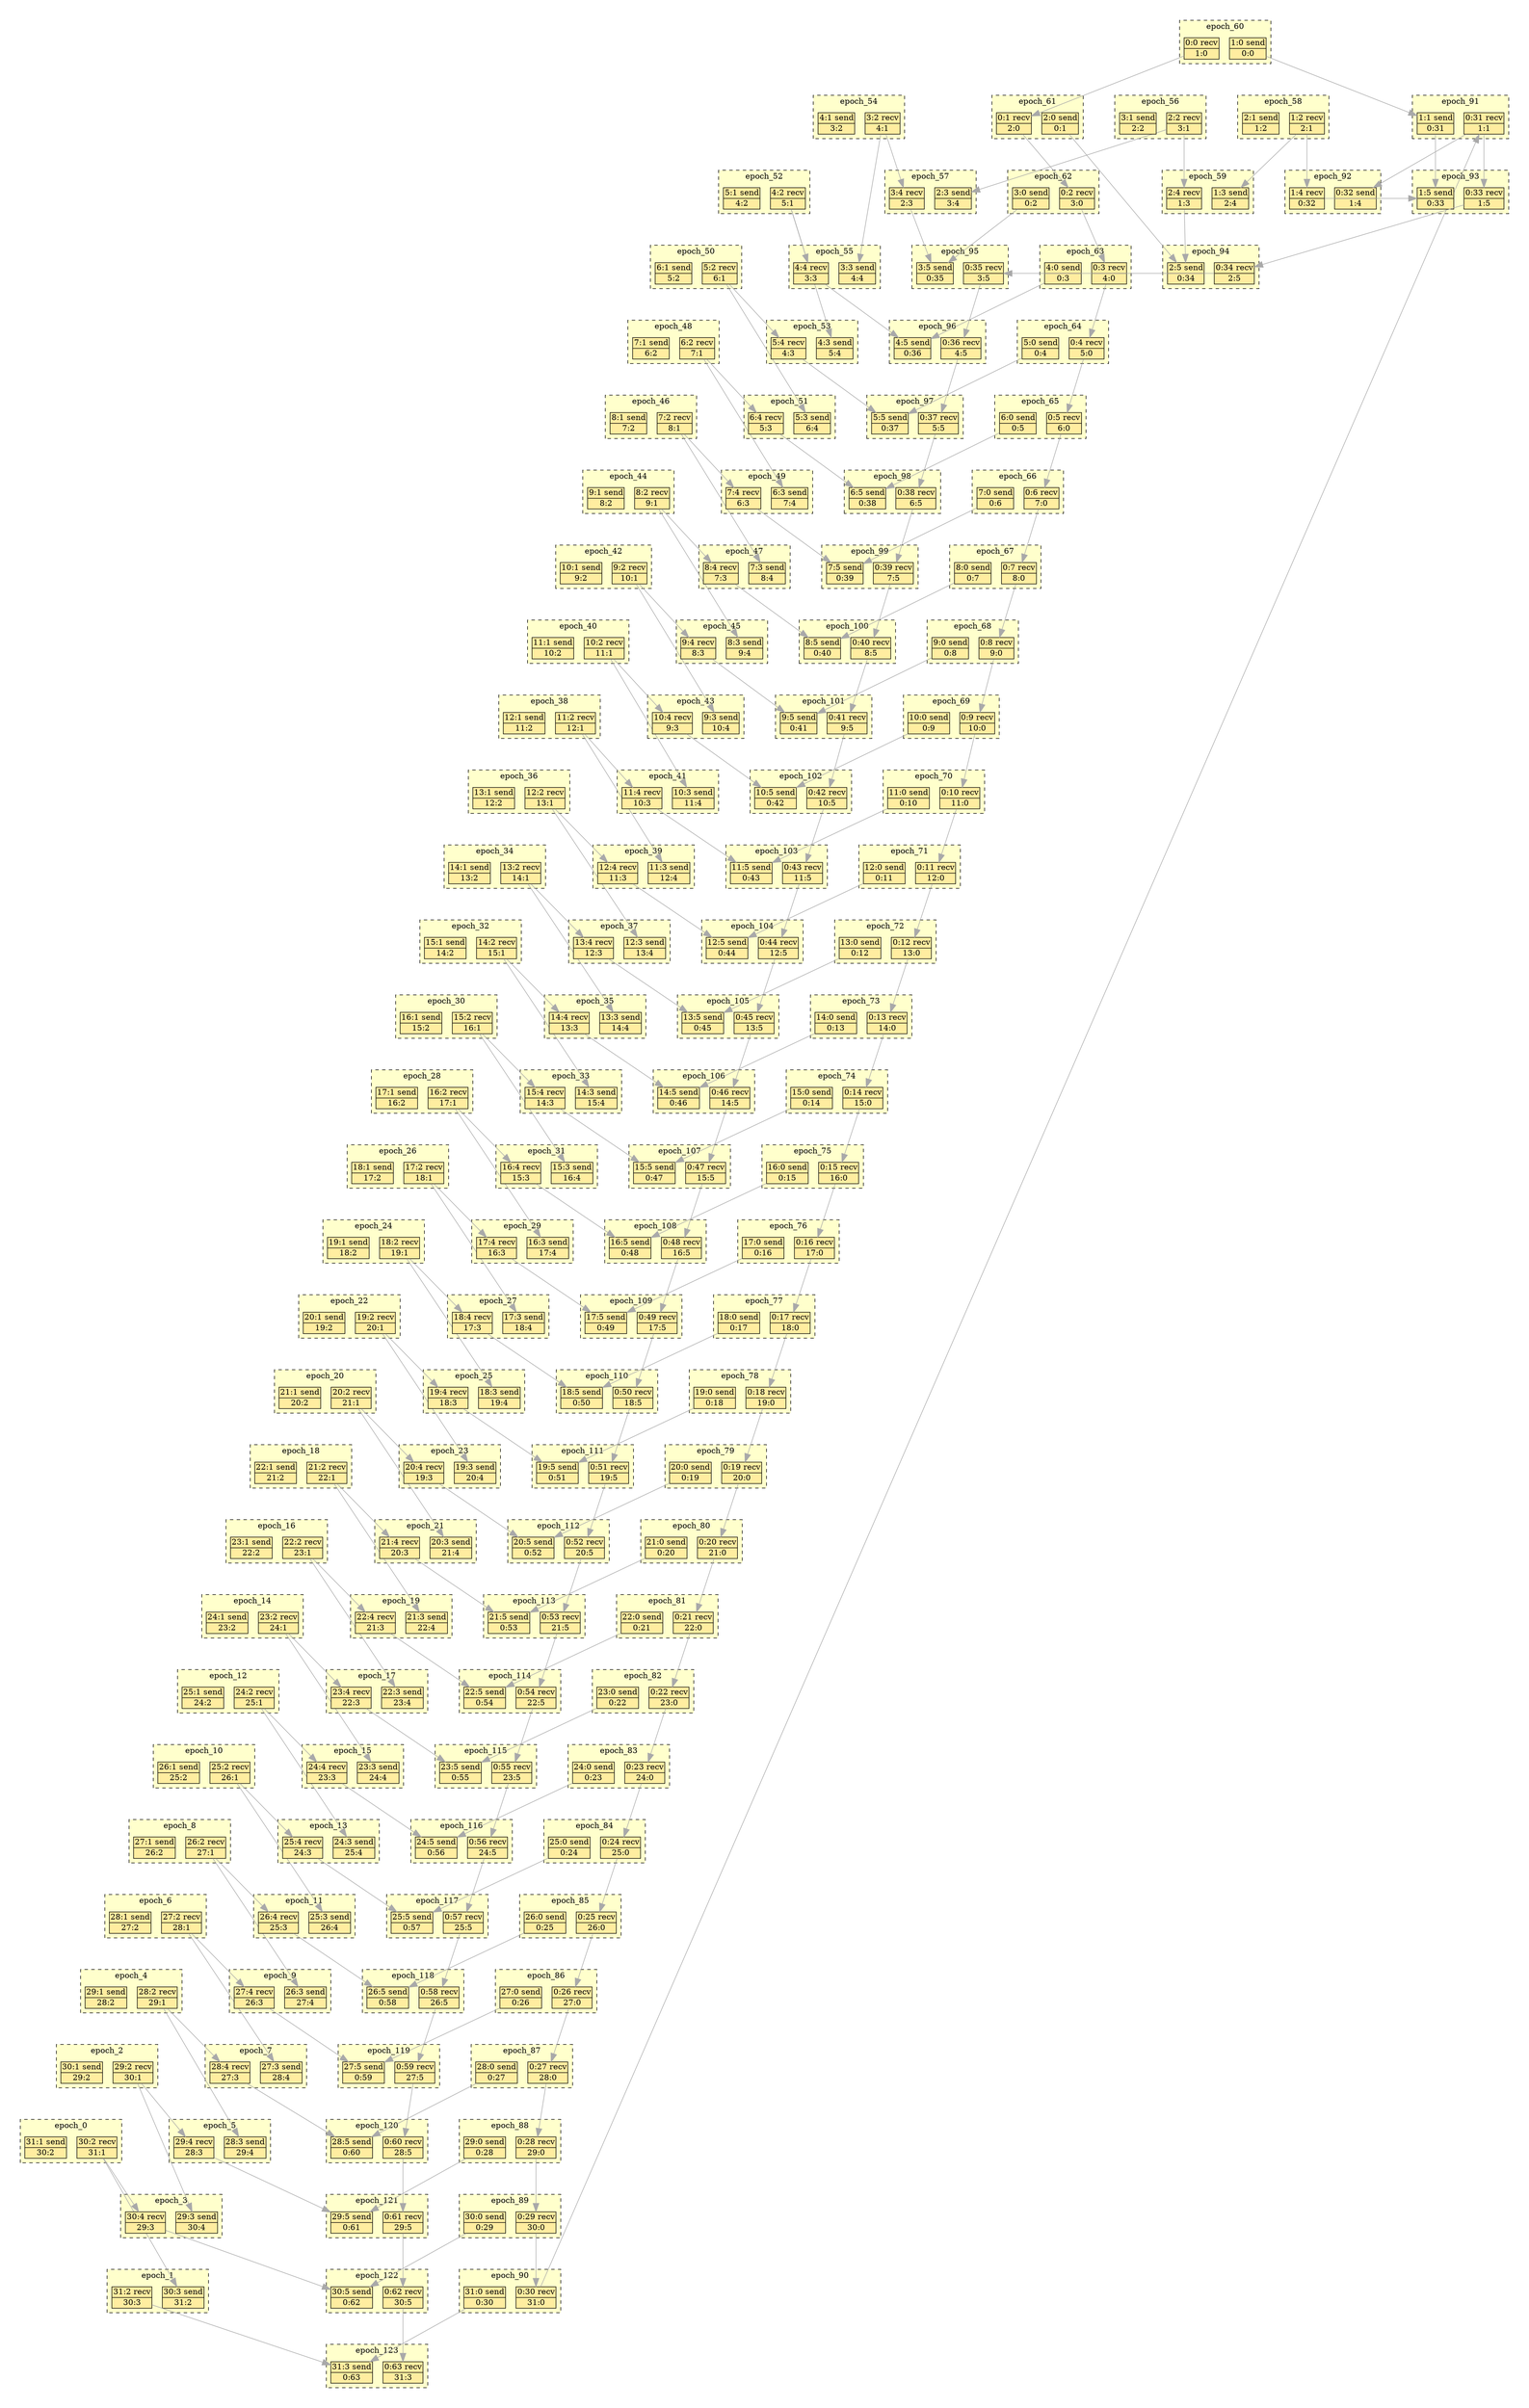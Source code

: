 digraph{node[shape=none margin=0 style=filled colorscheme=ylorrd9 fillcolor=2];compound=true;splines=line;subgraph clusterdummy0_0{style=invis;subgraph clusterdummy0_1{style=invis;subgraph clusterdummy0_2{style=invis;subgraph cluster0{style=dashed;colorscheme=ylorrd9;bgcolor=1;edge[arrowhead=empty];label=epoch_0;240[label=<<table border="0" cellborder="0" cellspacing="0"><tr><td>30:2 recv</td></tr><hr/><tr><td> 31:1 </td></tr></table>>];245[label=<<table border="0" cellborder="0" cellspacing="0"><tr><td>31:1 send</td></tr><hr/><tr><td> 30:2 </td></tr></table>>];}}}}subgraph clusterdummy1_0{style=invis;subgraph clusterdummy1_1{style=invis;subgraph clusterdummy1_2{style=invis;subgraph cluster1{style=dashed;colorscheme=ylorrd9;bgcolor=1;edge[arrowhead=empty];label=epoch_1;241[label=<<table border="0" cellborder="0" cellspacing="0"><tr><td>30:3 send</td></tr><hr/><tr><td> 31:2 </td></tr></table>>];246[label=<<table border="0" cellborder="0" cellspacing="0"><tr><td>31:2 recv</td></tr><hr/><tr><td> 30:3 </td></tr></table>>];}}}}subgraph clusterdummy2_0{style=invis;subgraph clusterdummy2_1{style=invis;subgraph clusterdummy2_2{style=invis;subgraph cluster2{style=dashed;colorscheme=ylorrd9;bgcolor=1;edge[arrowhead=empty];label=epoch_2;234[label=<<table border="0" cellborder="0" cellspacing="0"><tr><td>29:2 recv</td></tr><hr/><tr><td> 30:1 </td></tr></table>>];239[label=<<table border="0" cellborder="0" cellspacing="0"><tr><td>30:1 send</td></tr><hr/><tr><td> 29:2 </td></tr></table>>];}}}}subgraph clusterdummy3_0{style=invis;subgraph clusterdummy3_1{style=invis;subgraph clusterdummy3_2{style=invis;subgraph cluster3{style=dashed;colorscheme=ylorrd9;bgcolor=1;edge[arrowhead=empty];label=epoch_3;235[label=<<table border="0" cellborder="0" cellspacing="0"><tr><td>29:3 send</td></tr><hr/><tr><td> 30:4 </td></tr></table>>];242[label=<<table border="0" cellborder="0" cellspacing="0"><tr><td>30:4 recv</td></tr><hr/><tr><td> 29:3 </td></tr></table>>];}}}}subgraph clusterdummy4_0{style=invis;subgraph clusterdummy4_1{style=invis;subgraph clusterdummy4_2{style=invis;subgraph cluster4{style=dashed;colorscheme=ylorrd9;bgcolor=1;edge[arrowhead=empty];label=epoch_4;228[label=<<table border="0" cellborder="0" cellspacing="0"><tr><td>28:2 recv</td></tr><hr/><tr><td> 29:1 </td></tr></table>>];233[label=<<table border="0" cellborder="0" cellspacing="0"><tr><td>29:1 send</td></tr><hr/><tr><td> 28:2 </td></tr></table>>];}}}}subgraph clusterdummy5_0{style=invis;subgraph clusterdummy5_1{style=invis;subgraph clusterdummy5_2{style=invis;subgraph cluster5{style=dashed;colorscheme=ylorrd9;bgcolor=1;edge[arrowhead=empty];label=epoch_5;229[label=<<table border="0" cellborder="0" cellspacing="0"><tr><td>28:3 send</td></tr><hr/><tr><td> 29:4 </td></tr></table>>];236[label=<<table border="0" cellborder="0" cellspacing="0"><tr><td>29:4 recv</td></tr><hr/><tr><td> 28:3 </td></tr></table>>];}}}}subgraph clusterdummy6_0{style=invis;subgraph clusterdummy6_1{style=invis;subgraph clusterdummy6_2{style=invis;subgraph cluster6{style=dashed;colorscheme=ylorrd9;bgcolor=1;edge[arrowhead=empty];label=epoch_6;222[label=<<table border="0" cellborder="0" cellspacing="0"><tr><td>27:2 recv</td></tr><hr/><tr><td> 28:1 </td></tr></table>>];227[label=<<table border="0" cellborder="0" cellspacing="0"><tr><td>28:1 send</td></tr><hr/><tr><td> 27:2 </td></tr></table>>];}}}}subgraph clusterdummy7_0{style=invis;subgraph clusterdummy7_1{style=invis;subgraph clusterdummy7_2{style=invis;subgraph cluster7{style=dashed;colorscheme=ylorrd9;bgcolor=1;edge[arrowhead=empty];label=epoch_7;223[label=<<table border="0" cellborder="0" cellspacing="0"><tr><td>27:3 send</td></tr><hr/><tr><td> 28:4 </td></tr></table>>];230[label=<<table border="0" cellborder="0" cellspacing="0"><tr><td>28:4 recv</td></tr><hr/><tr><td> 27:3 </td></tr></table>>];}}}}subgraph clusterdummy8_0{style=invis;subgraph clusterdummy8_1{style=invis;subgraph clusterdummy8_2{style=invis;subgraph cluster8{style=dashed;colorscheme=ylorrd9;bgcolor=1;edge[arrowhead=empty];label=epoch_8;216[label=<<table border="0" cellborder="0" cellspacing="0"><tr><td>26:2 recv</td></tr><hr/><tr><td> 27:1 </td></tr></table>>];221[label=<<table border="0" cellborder="0" cellspacing="0"><tr><td>27:1 send</td></tr><hr/><tr><td> 26:2 </td></tr></table>>];}}}}subgraph clusterdummy9_0{style=invis;subgraph clusterdummy9_1{style=invis;subgraph clusterdummy9_2{style=invis;subgraph cluster9{style=dashed;colorscheme=ylorrd9;bgcolor=1;edge[arrowhead=empty];label=epoch_9;217[label=<<table border="0" cellborder="0" cellspacing="0"><tr><td>26:3 send</td></tr><hr/><tr><td> 27:4 </td></tr></table>>];224[label=<<table border="0" cellborder="0" cellspacing="0"><tr><td>27:4 recv</td></tr><hr/><tr><td> 26:3 </td></tr></table>>];}}}}subgraph clusterdummy10_0{style=invis;subgraph clusterdummy10_1{style=invis;subgraph clusterdummy10_2{style=invis;subgraph cluster10{style=dashed;colorscheme=ylorrd9;bgcolor=1;edge[arrowhead=empty];label=epoch_10;210[label=<<table border="0" cellborder="0" cellspacing="0"><tr><td>25:2 recv</td></tr><hr/><tr><td> 26:1 </td></tr></table>>];215[label=<<table border="0" cellborder="0" cellspacing="0"><tr><td>26:1 send</td></tr><hr/><tr><td> 25:2 </td></tr></table>>];}}}}subgraph clusterdummy11_0{style=invis;subgraph clusterdummy11_1{style=invis;subgraph clusterdummy11_2{style=invis;subgraph cluster11{style=dashed;colorscheme=ylorrd9;bgcolor=1;edge[arrowhead=empty];label=epoch_11;211[label=<<table border="0" cellborder="0" cellspacing="0"><tr><td>25:3 send</td></tr><hr/><tr><td> 26:4 </td></tr></table>>];218[label=<<table border="0" cellborder="0" cellspacing="0"><tr><td>26:4 recv</td></tr><hr/><tr><td> 25:3 </td></tr></table>>];}}}}subgraph clusterdummy12_0{style=invis;subgraph clusterdummy12_1{style=invis;subgraph clusterdummy12_2{style=invis;subgraph cluster12{style=dashed;colorscheme=ylorrd9;bgcolor=1;edge[arrowhead=empty];label=epoch_12;204[label=<<table border="0" cellborder="0" cellspacing="0"><tr><td>24:2 recv</td></tr><hr/><tr><td> 25:1 </td></tr></table>>];209[label=<<table border="0" cellborder="0" cellspacing="0"><tr><td>25:1 send</td></tr><hr/><tr><td> 24:2 </td></tr></table>>];}}}}subgraph clusterdummy13_0{style=invis;subgraph clusterdummy13_1{style=invis;subgraph clusterdummy13_2{style=invis;subgraph cluster13{style=dashed;colorscheme=ylorrd9;bgcolor=1;edge[arrowhead=empty];label=epoch_13;205[label=<<table border="0" cellborder="0" cellspacing="0"><tr><td>24:3 send</td></tr><hr/><tr><td> 25:4 </td></tr></table>>];212[label=<<table border="0" cellborder="0" cellspacing="0"><tr><td>25:4 recv</td></tr><hr/><tr><td> 24:3 </td></tr></table>>];}}}}subgraph clusterdummy14_0{style=invis;subgraph clusterdummy14_1{style=invis;subgraph clusterdummy14_2{style=invis;subgraph cluster14{style=dashed;colorscheme=ylorrd9;bgcolor=1;edge[arrowhead=empty];label=epoch_14;198[label=<<table border="0" cellborder="0" cellspacing="0"><tr><td>23:2 recv</td></tr><hr/><tr><td> 24:1 </td></tr></table>>];203[label=<<table border="0" cellborder="0" cellspacing="0"><tr><td>24:1 send</td></tr><hr/><tr><td> 23:2 </td></tr></table>>];}}}}subgraph clusterdummy15_0{style=invis;subgraph clusterdummy15_1{style=invis;subgraph clusterdummy15_2{style=invis;subgraph cluster15{style=dashed;colorscheme=ylorrd9;bgcolor=1;edge[arrowhead=empty];label=epoch_15;199[label=<<table border="0" cellborder="0" cellspacing="0"><tr><td>23:3 send</td></tr><hr/><tr><td> 24:4 </td></tr></table>>];206[label=<<table border="0" cellborder="0" cellspacing="0"><tr><td>24:4 recv</td></tr><hr/><tr><td> 23:3 </td></tr></table>>];}}}}subgraph clusterdummy16_0{style=invis;subgraph clusterdummy16_1{style=invis;subgraph clusterdummy16_2{style=invis;subgraph cluster16{style=dashed;colorscheme=ylorrd9;bgcolor=1;edge[arrowhead=empty];label=epoch_16;192[label=<<table border="0" cellborder="0" cellspacing="0"><tr><td>22:2 recv</td></tr><hr/><tr><td> 23:1 </td></tr></table>>];197[label=<<table border="0" cellborder="0" cellspacing="0"><tr><td>23:1 send</td></tr><hr/><tr><td> 22:2 </td></tr></table>>];}}}}subgraph clusterdummy17_0{style=invis;subgraph clusterdummy17_1{style=invis;subgraph clusterdummy17_2{style=invis;subgraph cluster17{style=dashed;colorscheme=ylorrd9;bgcolor=1;edge[arrowhead=empty];label=epoch_17;193[label=<<table border="0" cellborder="0" cellspacing="0"><tr><td>22:3 send</td></tr><hr/><tr><td> 23:4 </td></tr></table>>];200[label=<<table border="0" cellborder="0" cellspacing="0"><tr><td>23:4 recv</td></tr><hr/><tr><td> 22:3 </td></tr></table>>];}}}}subgraph clusterdummy18_0{style=invis;subgraph clusterdummy18_1{style=invis;subgraph clusterdummy18_2{style=invis;subgraph cluster18{style=dashed;colorscheme=ylorrd9;bgcolor=1;edge[arrowhead=empty];label=epoch_18;186[label=<<table border="0" cellborder="0" cellspacing="0"><tr><td>21:2 recv</td></tr><hr/><tr><td> 22:1 </td></tr></table>>];191[label=<<table border="0" cellborder="0" cellspacing="0"><tr><td>22:1 send</td></tr><hr/><tr><td> 21:2 </td></tr></table>>];}}}}subgraph clusterdummy19_0{style=invis;subgraph clusterdummy19_1{style=invis;subgraph clusterdummy19_2{style=invis;subgraph cluster19{style=dashed;colorscheme=ylorrd9;bgcolor=1;edge[arrowhead=empty];label=epoch_19;187[label=<<table border="0" cellborder="0" cellspacing="0"><tr><td>21:3 send</td></tr><hr/><tr><td> 22:4 </td></tr></table>>];194[label=<<table border="0" cellborder="0" cellspacing="0"><tr><td>22:4 recv</td></tr><hr/><tr><td> 21:3 </td></tr></table>>];}}}}subgraph clusterdummy20_0{style=invis;subgraph clusterdummy20_1{style=invis;subgraph clusterdummy20_2{style=invis;subgraph cluster20{style=dashed;colorscheme=ylorrd9;bgcolor=1;edge[arrowhead=empty];label=epoch_20;180[label=<<table border="0" cellborder="0" cellspacing="0"><tr><td>20:2 recv</td></tr><hr/><tr><td> 21:1 </td></tr></table>>];185[label=<<table border="0" cellborder="0" cellspacing="0"><tr><td>21:1 send</td></tr><hr/><tr><td> 20:2 </td></tr></table>>];}}}}subgraph clusterdummy21_0{style=invis;subgraph clusterdummy21_1{style=invis;subgraph clusterdummy21_2{style=invis;subgraph cluster21{style=dashed;colorscheme=ylorrd9;bgcolor=1;edge[arrowhead=empty];label=epoch_21;181[label=<<table border="0" cellborder="0" cellspacing="0"><tr><td>20:3 send</td></tr><hr/><tr><td> 21:4 </td></tr></table>>];188[label=<<table border="0" cellborder="0" cellspacing="0"><tr><td>21:4 recv</td></tr><hr/><tr><td> 20:3 </td></tr></table>>];}}}}subgraph clusterdummy22_0{style=invis;subgraph clusterdummy22_1{style=invis;subgraph clusterdummy22_2{style=invis;subgraph cluster22{style=dashed;colorscheme=ylorrd9;bgcolor=1;edge[arrowhead=empty];label=epoch_22;174[label=<<table border="0" cellborder="0" cellspacing="0"><tr><td>19:2 recv</td></tr><hr/><tr><td> 20:1 </td></tr></table>>];179[label=<<table border="0" cellborder="0" cellspacing="0"><tr><td>20:1 send</td></tr><hr/><tr><td> 19:2 </td></tr></table>>];}}}}subgraph clusterdummy23_0{style=invis;subgraph clusterdummy23_1{style=invis;subgraph clusterdummy23_2{style=invis;subgraph cluster23{style=dashed;colorscheme=ylorrd9;bgcolor=1;edge[arrowhead=empty];label=epoch_23;175[label=<<table border="0" cellborder="0" cellspacing="0"><tr><td>19:3 send</td></tr><hr/><tr><td> 20:4 </td></tr></table>>];182[label=<<table border="0" cellborder="0" cellspacing="0"><tr><td>20:4 recv</td></tr><hr/><tr><td> 19:3 </td></tr></table>>];}}}}subgraph clusterdummy24_0{style=invis;subgraph clusterdummy24_1{style=invis;subgraph clusterdummy24_2{style=invis;subgraph cluster24{style=dashed;colorscheme=ylorrd9;bgcolor=1;edge[arrowhead=empty];label=epoch_24;168[label=<<table border="0" cellborder="0" cellspacing="0"><tr><td>18:2 recv</td></tr><hr/><tr><td> 19:1 </td></tr></table>>];173[label=<<table border="0" cellborder="0" cellspacing="0"><tr><td>19:1 send</td></tr><hr/><tr><td> 18:2 </td></tr></table>>];}}}}subgraph clusterdummy25_0{style=invis;subgraph clusterdummy25_1{style=invis;subgraph clusterdummy25_2{style=invis;subgraph cluster25{style=dashed;colorscheme=ylorrd9;bgcolor=1;edge[arrowhead=empty];label=epoch_25;169[label=<<table border="0" cellborder="0" cellspacing="0"><tr><td>18:3 send</td></tr><hr/><tr><td> 19:4 </td></tr></table>>];176[label=<<table border="0" cellborder="0" cellspacing="0"><tr><td>19:4 recv</td></tr><hr/><tr><td> 18:3 </td></tr></table>>];}}}}subgraph clusterdummy26_0{style=invis;subgraph clusterdummy26_1{style=invis;subgraph clusterdummy26_2{style=invis;subgraph cluster26{style=dashed;colorscheme=ylorrd9;bgcolor=1;edge[arrowhead=empty];label=epoch_26;162[label=<<table border="0" cellborder="0" cellspacing="0"><tr><td>17:2 recv</td></tr><hr/><tr><td> 18:1 </td></tr></table>>];167[label=<<table border="0" cellborder="0" cellspacing="0"><tr><td>18:1 send</td></tr><hr/><tr><td> 17:2 </td></tr></table>>];}}}}subgraph clusterdummy27_0{style=invis;subgraph clusterdummy27_1{style=invis;subgraph clusterdummy27_2{style=invis;subgraph cluster27{style=dashed;colorscheme=ylorrd9;bgcolor=1;edge[arrowhead=empty];label=epoch_27;163[label=<<table border="0" cellborder="0" cellspacing="0"><tr><td>17:3 send</td></tr><hr/><tr><td> 18:4 </td></tr></table>>];170[label=<<table border="0" cellborder="0" cellspacing="0"><tr><td>18:4 recv</td></tr><hr/><tr><td> 17:3 </td></tr></table>>];}}}}subgraph clusterdummy28_0{style=invis;subgraph clusterdummy28_1{style=invis;subgraph clusterdummy28_2{style=invis;subgraph cluster28{style=dashed;colorscheme=ylorrd9;bgcolor=1;edge[arrowhead=empty];label=epoch_28;156[label=<<table border="0" cellborder="0" cellspacing="0"><tr><td>16:2 recv</td></tr><hr/><tr><td> 17:1 </td></tr></table>>];161[label=<<table border="0" cellborder="0" cellspacing="0"><tr><td>17:1 send</td></tr><hr/><tr><td> 16:2 </td></tr></table>>];}}}}subgraph clusterdummy29_0{style=invis;subgraph clusterdummy29_1{style=invis;subgraph clusterdummy29_2{style=invis;subgraph cluster29{style=dashed;colorscheme=ylorrd9;bgcolor=1;edge[arrowhead=empty];label=epoch_29;157[label=<<table border="0" cellborder="0" cellspacing="0"><tr><td>16:3 send</td></tr><hr/><tr><td> 17:4 </td></tr></table>>];164[label=<<table border="0" cellborder="0" cellspacing="0"><tr><td>17:4 recv</td></tr><hr/><tr><td> 16:3 </td></tr></table>>];}}}}subgraph clusterdummy30_0{style=invis;subgraph clusterdummy30_1{style=invis;subgraph clusterdummy30_2{style=invis;subgraph cluster30{style=dashed;colorscheme=ylorrd9;bgcolor=1;edge[arrowhead=empty];label=epoch_30;150[label=<<table border="0" cellborder="0" cellspacing="0"><tr><td>15:2 recv</td></tr><hr/><tr><td> 16:1 </td></tr></table>>];155[label=<<table border="0" cellborder="0" cellspacing="0"><tr><td>16:1 send</td></tr><hr/><tr><td> 15:2 </td></tr></table>>];}}}}subgraph clusterdummy31_0{style=invis;subgraph clusterdummy31_1{style=invis;subgraph clusterdummy31_2{style=invis;subgraph cluster31{style=dashed;colorscheme=ylorrd9;bgcolor=1;edge[arrowhead=empty];label=epoch_31;151[label=<<table border="0" cellborder="0" cellspacing="0"><tr><td>15:3 send</td></tr><hr/><tr><td> 16:4 </td></tr></table>>];158[label=<<table border="0" cellborder="0" cellspacing="0"><tr><td>16:4 recv</td></tr><hr/><tr><td> 15:3 </td></tr></table>>];}}}}subgraph clusterdummy32_0{style=invis;subgraph clusterdummy32_1{style=invis;subgraph clusterdummy32_2{style=invis;subgraph cluster32{style=dashed;colorscheme=ylorrd9;bgcolor=1;edge[arrowhead=empty];label=epoch_32;144[label=<<table border="0" cellborder="0" cellspacing="0"><tr><td>14:2 recv</td></tr><hr/><tr><td> 15:1 </td></tr></table>>];149[label=<<table border="0" cellborder="0" cellspacing="0"><tr><td>15:1 send</td></tr><hr/><tr><td> 14:2 </td></tr></table>>];}}}}subgraph clusterdummy33_0{style=invis;subgraph clusterdummy33_1{style=invis;subgraph clusterdummy33_2{style=invis;subgraph cluster33{style=dashed;colorscheme=ylorrd9;bgcolor=1;edge[arrowhead=empty];label=epoch_33;145[label=<<table border="0" cellborder="0" cellspacing="0"><tr><td>14:3 send</td></tr><hr/><tr><td> 15:4 </td></tr></table>>];152[label=<<table border="0" cellborder="0" cellspacing="0"><tr><td>15:4 recv</td></tr><hr/><tr><td> 14:3 </td></tr></table>>];}}}}subgraph clusterdummy34_0{style=invis;subgraph clusterdummy34_1{style=invis;subgraph clusterdummy34_2{style=invis;subgraph cluster34{style=dashed;colorscheme=ylorrd9;bgcolor=1;edge[arrowhead=empty];label=epoch_34;138[label=<<table border="0" cellborder="0" cellspacing="0"><tr><td>13:2 recv</td></tr><hr/><tr><td> 14:1 </td></tr></table>>];143[label=<<table border="0" cellborder="0" cellspacing="0"><tr><td>14:1 send</td></tr><hr/><tr><td> 13:2 </td></tr></table>>];}}}}subgraph clusterdummy35_0{style=invis;subgraph clusterdummy35_1{style=invis;subgraph clusterdummy35_2{style=invis;subgraph cluster35{style=dashed;colorscheme=ylorrd9;bgcolor=1;edge[arrowhead=empty];label=epoch_35;139[label=<<table border="0" cellborder="0" cellspacing="0"><tr><td>13:3 send</td></tr><hr/><tr><td> 14:4 </td></tr></table>>];146[label=<<table border="0" cellborder="0" cellspacing="0"><tr><td>14:4 recv</td></tr><hr/><tr><td> 13:3 </td></tr></table>>];}}}}subgraph clusterdummy36_0{style=invis;subgraph clusterdummy36_1{style=invis;subgraph clusterdummy36_2{style=invis;subgraph cluster36{style=dashed;colorscheme=ylorrd9;bgcolor=1;edge[arrowhead=empty];label=epoch_36;132[label=<<table border="0" cellborder="0" cellspacing="0"><tr><td>12:2 recv</td></tr><hr/><tr><td> 13:1 </td></tr></table>>];137[label=<<table border="0" cellborder="0" cellspacing="0"><tr><td>13:1 send</td></tr><hr/><tr><td> 12:2 </td></tr></table>>];}}}}subgraph clusterdummy37_0{style=invis;subgraph clusterdummy37_1{style=invis;subgraph clusterdummy37_2{style=invis;subgraph cluster37{style=dashed;colorscheme=ylorrd9;bgcolor=1;edge[arrowhead=empty];label=epoch_37;133[label=<<table border="0" cellborder="0" cellspacing="0"><tr><td>12:3 send</td></tr><hr/><tr><td> 13:4 </td></tr></table>>];140[label=<<table border="0" cellborder="0" cellspacing="0"><tr><td>13:4 recv</td></tr><hr/><tr><td> 12:3 </td></tr></table>>];}}}}subgraph clusterdummy38_0{style=invis;subgraph clusterdummy38_1{style=invis;subgraph clusterdummy38_2{style=invis;subgraph cluster38{style=dashed;colorscheme=ylorrd9;bgcolor=1;edge[arrowhead=empty];label=epoch_38;126[label=<<table border="0" cellborder="0" cellspacing="0"><tr><td>11:2 recv</td></tr><hr/><tr><td> 12:1 </td></tr></table>>];131[label=<<table border="0" cellborder="0" cellspacing="0"><tr><td>12:1 send</td></tr><hr/><tr><td> 11:2 </td></tr></table>>];}}}}subgraph clusterdummy39_0{style=invis;subgraph clusterdummy39_1{style=invis;subgraph clusterdummy39_2{style=invis;subgraph cluster39{style=dashed;colorscheme=ylorrd9;bgcolor=1;edge[arrowhead=empty];label=epoch_39;127[label=<<table border="0" cellborder="0" cellspacing="0"><tr><td>11:3 send</td></tr><hr/><tr><td> 12:4 </td></tr></table>>];134[label=<<table border="0" cellborder="0" cellspacing="0"><tr><td>12:4 recv</td></tr><hr/><tr><td> 11:3 </td></tr></table>>];}}}}subgraph clusterdummy40_0{style=invis;subgraph clusterdummy40_1{style=invis;subgraph clusterdummy40_2{style=invis;subgraph cluster40{style=dashed;colorscheme=ylorrd9;bgcolor=1;edge[arrowhead=empty];label=epoch_40;120[label=<<table border="0" cellborder="0" cellspacing="0"><tr><td>10:2 recv</td></tr><hr/><tr><td> 11:1 </td></tr></table>>];125[label=<<table border="0" cellborder="0" cellspacing="0"><tr><td>11:1 send</td></tr><hr/><tr><td> 10:2 </td></tr></table>>];}}}}subgraph clusterdummy41_0{style=invis;subgraph clusterdummy41_1{style=invis;subgraph clusterdummy41_2{style=invis;subgraph cluster41{style=dashed;colorscheme=ylorrd9;bgcolor=1;edge[arrowhead=empty];label=epoch_41;121[label=<<table border="0" cellborder="0" cellspacing="0"><tr><td>10:3 send</td></tr><hr/><tr><td> 11:4 </td></tr></table>>];128[label=<<table border="0" cellborder="0" cellspacing="0"><tr><td>11:4 recv</td></tr><hr/><tr><td> 10:3 </td></tr></table>>];}}}}subgraph clusterdummy42_0{style=invis;subgraph clusterdummy42_1{style=invis;subgraph clusterdummy42_2{style=invis;subgraph cluster42{style=dashed;colorscheme=ylorrd9;bgcolor=1;edge[arrowhead=empty];label=epoch_42;114[label=<<table border="0" cellborder="0" cellspacing="0"><tr><td>9:2 recv</td></tr><hr/><tr><td> 10:1 </td></tr></table>>];119[label=<<table border="0" cellborder="0" cellspacing="0"><tr><td>10:1 send</td></tr><hr/><tr><td> 9:2 </td></tr></table>>];}}}}subgraph clusterdummy43_0{style=invis;subgraph clusterdummy43_1{style=invis;subgraph clusterdummy43_2{style=invis;subgraph cluster43{style=dashed;colorscheme=ylorrd9;bgcolor=1;edge[arrowhead=empty];label=epoch_43;115[label=<<table border="0" cellborder="0" cellspacing="0"><tr><td>9:3 send</td></tr><hr/><tr><td> 10:4 </td></tr></table>>];122[label=<<table border="0" cellborder="0" cellspacing="0"><tr><td>10:4 recv</td></tr><hr/><tr><td> 9:3 </td></tr></table>>];}}}}subgraph clusterdummy44_0{style=invis;subgraph clusterdummy44_1{style=invis;subgraph clusterdummy44_2{style=invis;subgraph cluster44{style=dashed;colorscheme=ylorrd9;bgcolor=1;edge[arrowhead=empty];label=epoch_44;108[label=<<table border="0" cellborder="0" cellspacing="0"><tr><td>8:2 recv</td></tr><hr/><tr><td> 9:1 </td></tr></table>>];113[label=<<table border="0" cellborder="0" cellspacing="0"><tr><td>9:1 send</td></tr><hr/><tr><td> 8:2 </td></tr></table>>];}}}}subgraph clusterdummy45_0{style=invis;subgraph clusterdummy45_1{style=invis;subgraph clusterdummy45_2{style=invis;subgraph cluster45{style=dashed;colorscheme=ylorrd9;bgcolor=1;edge[arrowhead=empty];label=epoch_45;109[label=<<table border="0" cellborder="0" cellspacing="0"><tr><td>8:3 send</td></tr><hr/><tr><td> 9:4 </td></tr></table>>];116[label=<<table border="0" cellborder="0" cellspacing="0"><tr><td>9:4 recv</td></tr><hr/><tr><td> 8:3 </td></tr></table>>];}}}}subgraph clusterdummy46_0{style=invis;subgraph clusterdummy46_1{style=invis;subgraph clusterdummy46_2{style=invis;subgraph cluster46{style=dashed;colorscheme=ylorrd9;bgcolor=1;edge[arrowhead=empty];label=epoch_46;102[label=<<table border="0" cellborder="0" cellspacing="0"><tr><td>7:2 recv</td></tr><hr/><tr><td> 8:1 </td></tr></table>>];107[label=<<table border="0" cellborder="0" cellspacing="0"><tr><td>8:1 send</td></tr><hr/><tr><td> 7:2 </td></tr></table>>];}}}}subgraph clusterdummy47_0{style=invis;subgraph clusterdummy47_1{style=invis;subgraph clusterdummy47_2{style=invis;subgraph cluster47{style=dashed;colorscheme=ylorrd9;bgcolor=1;edge[arrowhead=empty];label=epoch_47;103[label=<<table border="0" cellborder="0" cellspacing="0"><tr><td>7:3 send</td></tr><hr/><tr><td> 8:4 </td></tr></table>>];110[label=<<table border="0" cellborder="0" cellspacing="0"><tr><td>8:4 recv</td></tr><hr/><tr><td> 7:3 </td></tr></table>>];}}}}subgraph clusterdummy48_0{style=invis;subgraph clusterdummy48_1{style=invis;subgraph clusterdummy48_2{style=invis;subgraph cluster48{style=dashed;colorscheme=ylorrd9;bgcolor=1;edge[arrowhead=empty];label=epoch_48;96[label=<<table border="0" cellborder="0" cellspacing="0"><tr><td>6:2 recv</td></tr><hr/><tr><td> 7:1 </td></tr></table>>];101[label=<<table border="0" cellborder="0" cellspacing="0"><tr><td>7:1 send</td></tr><hr/><tr><td> 6:2 </td></tr></table>>];}}}}subgraph clusterdummy49_0{style=invis;subgraph clusterdummy49_1{style=invis;subgraph clusterdummy49_2{style=invis;subgraph cluster49{style=dashed;colorscheme=ylorrd9;bgcolor=1;edge[arrowhead=empty];label=epoch_49;97[label=<<table border="0" cellborder="0" cellspacing="0"><tr><td>6:3 send</td></tr><hr/><tr><td> 7:4 </td></tr></table>>];104[label=<<table border="0" cellborder="0" cellspacing="0"><tr><td>7:4 recv</td></tr><hr/><tr><td> 6:3 </td></tr></table>>];}}}}subgraph clusterdummy50_0{style=invis;subgraph clusterdummy50_1{style=invis;subgraph clusterdummy50_2{style=invis;subgraph cluster50{style=dashed;colorscheme=ylorrd9;bgcolor=1;edge[arrowhead=empty];label=epoch_50;90[label=<<table border="0" cellborder="0" cellspacing="0"><tr><td>5:2 recv</td></tr><hr/><tr><td> 6:1 </td></tr></table>>];95[label=<<table border="0" cellborder="0" cellspacing="0"><tr><td>6:1 send</td></tr><hr/><tr><td> 5:2 </td></tr></table>>];}}}}subgraph clusterdummy51_0{style=invis;subgraph clusterdummy51_1{style=invis;subgraph clusterdummy51_2{style=invis;subgraph cluster51{style=dashed;colorscheme=ylorrd9;bgcolor=1;edge[arrowhead=empty];label=epoch_51;91[label=<<table border="0" cellborder="0" cellspacing="0"><tr><td>5:3 send</td></tr><hr/><tr><td> 6:4 </td></tr></table>>];98[label=<<table border="0" cellborder="0" cellspacing="0"><tr><td>6:4 recv</td></tr><hr/><tr><td> 5:3 </td></tr></table>>];}}}}subgraph clusterdummy52_0{style=invis;subgraph clusterdummy52_1{style=invis;subgraph clusterdummy52_2{style=invis;subgraph cluster52{style=dashed;colorscheme=ylorrd9;bgcolor=1;edge[arrowhead=empty];label=epoch_52;84[label=<<table border="0" cellborder="0" cellspacing="0"><tr><td>4:2 recv</td></tr><hr/><tr><td> 5:1 </td></tr></table>>];89[label=<<table border="0" cellborder="0" cellspacing="0"><tr><td>5:1 send</td></tr><hr/><tr><td> 4:2 </td></tr></table>>];}}}}subgraph clusterdummy53_0{style=invis;subgraph clusterdummy53_1{style=invis;subgraph clusterdummy53_2{style=invis;subgraph cluster53{style=dashed;colorscheme=ylorrd9;bgcolor=1;edge[arrowhead=empty];label=epoch_53;85[label=<<table border="0" cellborder="0" cellspacing="0"><tr><td>4:3 send</td></tr><hr/><tr><td> 5:4 </td></tr></table>>];92[label=<<table border="0" cellborder="0" cellspacing="0"><tr><td>5:4 recv</td></tr><hr/><tr><td> 4:3 </td></tr></table>>];}}}}subgraph clusterdummy54_0{style=invis;subgraph clusterdummy54_1{style=invis;subgraph clusterdummy54_2{style=invis;subgraph cluster54{style=dashed;colorscheme=ylorrd9;bgcolor=1;edge[arrowhead=empty];label=epoch_54;78[label=<<table border="0" cellborder="0" cellspacing="0"><tr><td>3:2 recv</td></tr><hr/><tr><td> 4:1 </td></tr></table>>];83[label=<<table border="0" cellborder="0" cellspacing="0"><tr><td>4:1 send</td></tr><hr/><tr><td> 3:2 </td></tr></table>>];}}}}subgraph clusterdummy55_0{style=invis;subgraph clusterdummy55_1{style=invis;subgraph clusterdummy55_2{style=invis;subgraph cluster55{style=dashed;colorscheme=ylorrd9;bgcolor=1;edge[arrowhead=empty];label=epoch_55;79[label=<<table border="0" cellborder="0" cellspacing="0"><tr><td>3:3 send</td></tr><hr/><tr><td> 4:4 </td></tr></table>>];86[label=<<table border="0" cellborder="0" cellspacing="0"><tr><td>4:4 recv</td></tr><hr/><tr><td> 3:3 </td></tr></table>>];}}}}subgraph clusterdummy56_0{style=invis;subgraph clusterdummy56_1{style=invis;subgraph clusterdummy56_2{style=invis;subgraph cluster56{style=dashed;colorscheme=ylorrd9;bgcolor=1;edge[arrowhead=empty];label=epoch_56;72[label=<<table border="0" cellborder="0" cellspacing="0"><tr><td>2:2 recv</td></tr><hr/><tr><td> 3:1 </td></tr></table>>];77[label=<<table border="0" cellborder="0" cellspacing="0"><tr><td>3:1 send</td></tr><hr/><tr><td> 2:2 </td></tr></table>>];}}}}subgraph clusterdummy57_0{style=invis;subgraph clusterdummy57_1{style=invis;subgraph clusterdummy57_2{style=invis;subgraph cluster57{style=dashed;colorscheme=ylorrd9;bgcolor=1;edge[arrowhead=empty];label=epoch_57;73[label=<<table border="0" cellborder="0" cellspacing="0"><tr><td>2:3 send</td></tr><hr/><tr><td> 3:4 </td></tr></table>>];80[label=<<table border="0" cellborder="0" cellspacing="0"><tr><td>3:4 recv</td></tr><hr/><tr><td> 2:3 </td></tr></table>>];}}}}subgraph clusterdummy58_0{style=invis;subgraph clusterdummy58_1{style=invis;subgraph clusterdummy58_2{style=invis;subgraph cluster58{style=dashed;colorscheme=ylorrd9;bgcolor=1;edge[arrowhead=empty];label=epoch_58;66[label=<<table border="0" cellborder="0" cellspacing="0"><tr><td>1:2 recv</td></tr><hr/><tr><td> 2:1 </td></tr></table>>];71[label=<<table border="0" cellborder="0" cellspacing="0"><tr><td>2:1 send</td></tr><hr/><tr><td> 1:2 </td></tr></table>>];}}}}subgraph clusterdummy59_0{style=invis;subgraph clusterdummy59_1{style=invis;subgraph clusterdummy59_2{style=invis;subgraph cluster59{style=dashed;colorscheme=ylorrd9;bgcolor=1;edge[arrowhead=empty];label=epoch_59;67[label=<<table border="0" cellborder="0" cellspacing="0"><tr><td>1:3 send</td></tr><hr/><tr><td> 2:4 </td></tr></table>>];74[label=<<table border="0" cellborder="0" cellspacing="0"><tr><td>2:4 recv</td></tr><hr/><tr><td> 1:3 </td></tr></table>>];}}}}subgraph clusterdummy60_0{style=invis;subgraph clusterdummy60_1{style=invis;subgraph clusterdummy60_2{style=invis;subgraph cluster60{style=dashed;colorscheme=ylorrd9;bgcolor=1;edge[arrowhead=empty];label=epoch_60;0[label=<<table border="0" cellborder="0" cellspacing="0"><tr><td>0:0 recv</td></tr><hr/><tr><td> 1:0 </td></tr></table>>];64[label=<<table border="0" cellborder="0" cellspacing="0"><tr><td>1:0 send</td></tr><hr/><tr><td> 0:0 </td></tr></table>>];}}}}subgraph clusterdummy61_0{style=invis;subgraph clusterdummy61_1{style=invis;subgraph clusterdummy61_2{style=invis;subgraph cluster61{style=dashed;colorscheme=ylorrd9;bgcolor=1;edge[arrowhead=empty];label=epoch_61;1[label=<<table border="0" cellborder="0" cellspacing="0"><tr><td>0:1 recv</td></tr><hr/><tr><td> 2:0 </td></tr></table>>];70[label=<<table border="0" cellborder="0" cellspacing="0"><tr><td>2:0 send</td></tr><hr/><tr><td> 0:1 </td></tr></table>>];}}}}subgraph clusterdummy62_0{style=invis;subgraph clusterdummy62_1{style=invis;subgraph clusterdummy62_2{style=invis;subgraph cluster62{style=dashed;colorscheme=ylorrd9;bgcolor=1;edge[arrowhead=empty];label=epoch_62;2[label=<<table border="0" cellborder="0" cellspacing="0"><tr><td>0:2 recv</td></tr><hr/><tr><td> 3:0 </td></tr></table>>];76[label=<<table border="0" cellborder="0" cellspacing="0"><tr><td>3:0 send</td></tr><hr/><tr><td> 0:2 </td></tr></table>>];}}}}subgraph clusterdummy63_0{style=invis;subgraph clusterdummy63_1{style=invis;subgraph clusterdummy63_2{style=invis;subgraph cluster63{style=dashed;colorscheme=ylorrd9;bgcolor=1;edge[arrowhead=empty];label=epoch_63;3[label=<<table border="0" cellborder="0" cellspacing="0"><tr><td>0:3 recv</td></tr><hr/><tr><td> 4:0 </td></tr></table>>];82[label=<<table border="0" cellborder="0" cellspacing="0"><tr><td>4:0 send</td></tr><hr/><tr><td> 0:3 </td></tr></table>>];}}}}subgraph clusterdummy64_0{style=invis;subgraph clusterdummy64_1{style=invis;subgraph clusterdummy64_2{style=invis;subgraph cluster64{style=dashed;colorscheme=ylorrd9;bgcolor=1;edge[arrowhead=empty];label=epoch_64;4[label=<<table border="0" cellborder="0" cellspacing="0"><tr><td>0:4 recv</td></tr><hr/><tr><td> 5:0 </td></tr></table>>];88[label=<<table border="0" cellborder="0" cellspacing="0"><tr><td>5:0 send</td></tr><hr/><tr><td> 0:4 </td></tr></table>>];}}}}subgraph clusterdummy65_0{style=invis;subgraph clusterdummy65_1{style=invis;subgraph clusterdummy65_2{style=invis;subgraph cluster65{style=dashed;colorscheme=ylorrd9;bgcolor=1;edge[arrowhead=empty];label=epoch_65;5[label=<<table border="0" cellborder="0" cellspacing="0"><tr><td>0:5 recv</td></tr><hr/><tr><td> 6:0 </td></tr></table>>];94[label=<<table border="0" cellborder="0" cellspacing="0"><tr><td>6:0 send</td></tr><hr/><tr><td> 0:5 </td></tr></table>>];}}}}subgraph clusterdummy66_0{style=invis;subgraph clusterdummy66_1{style=invis;subgraph clusterdummy66_2{style=invis;subgraph cluster66{style=dashed;colorscheme=ylorrd9;bgcolor=1;edge[arrowhead=empty];label=epoch_66;6[label=<<table border="0" cellborder="0" cellspacing="0"><tr><td>0:6 recv</td></tr><hr/><tr><td> 7:0 </td></tr></table>>];100[label=<<table border="0" cellborder="0" cellspacing="0"><tr><td>7:0 send</td></tr><hr/><tr><td> 0:6 </td></tr></table>>];}}}}subgraph clusterdummy67_0{style=invis;subgraph clusterdummy67_1{style=invis;subgraph clusterdummy67_2{style=invis;subgraph cluster67{style=dashed;colorscheme=ylorrd9;bgcolor=1;edge[arrowhead=empty];label=epoch_67;7[label=<<table border="0" cellborder="0" cellspacing="0"><tr><td>0:7 recv</td></tr><hr/><tr><td> 8:0 </td></tr></table>>];106[label=<<table border="0" cellborder="0" cellspacing="0"><tr><td>8:0 send</td></tr><hr/><tr><td> 0:7 </td></tr></table>>];}}}}subgraph clusterdummy68_0{style=invis;subgraph clusterdummy68_1{style=invis;subgraph clusterdummy68_2{style=invis;subgraph cluster68{style=dashed;colorscheme=ylorrd9;bgcolor=1;edge[arrowhead=empty];label=epoch_68;8[label=<<table border="0" cellborder="0" cellspacing="0"><tr><td>0:8 recv</td></tr><hr/><tr><td> 9:0 </td></tr></table>>];112[label=<<table border="0" cellborder="0" cellspacing="0"><tr><td>9:0 send</td></tr><hr/><tr><td> 0:8 </td></tr></table>>];}}}}subgraph clusterdummy69_0{style=invis;subgraph clusterdummy69_1{style=invis;subgraph clusterdummy69_2{style=invis;subgraph cluster69{style=dashed;colorscheme=ylorrd9;bgcolor=1;edge[arrowhead=empty];label=epoch_69;9[label=<<table border="0" cellborder="0" cellspacing="0"><tr><td>0:9 recv</td></tr><hr/><tr><td> 10:0 </td></tr></table>>];118[label=<<table border="0" cellborder="0" cellspacing="0"><tr><td>10:0 send</td></tr><hr/><tr><td> 0:9 </td></tr></table>>];}}}}subgraph clusterdummy70_0{style=invis;subgraph clusterdummy70_1{style=invis;subgraph clusterdummy70_2{style=invis;subgraph cluster70{style=dashed;colorscheme=ylorrd9;bgcolor=1;edge[arrowhead=empty];label=epoch_70;10[label=<<table border="0" cellborder="0" cellspacing="0"><tr><td>0:10 recv</td></tr><hr/><tr><td> 11:0 </td></tr></table>>];124[label=<<table border="0" cellborder="0" cellspacing="0"><tr><td>11:0 send</td></tr><hr/><tr><td> 0:10 </td></tr></table>>];}}}}subgraph clusterdummy71_0{style=invis;subgraph clusterdummy71_1{style=invis;subgraph clusterdummy71_2{style=invis;subgraph cluster71{style=dashed;colorscheme=ylorrd9;bgcolor=1;edge[arrowhead=empty];label=epoch_71;11[label=<<table border="0" cellborder="0" cellspacing="0"><tr><td>0:11 recv</td></tr><hr/><tr><td> 12:0 </td></tr></table>>];130[label=<<table border="0" cellborder="0" cellspacing="0"><tr><td>12:0 send</td></tr><hr/><tr><td> 0:11 </td></tr></table>>];}}}}subgraph clusterdummy72_0{style=invis;subgraph clusterdummy72_1{style=invis;subgraph clusterdummy72_2{style=invis;subgraph cluster72{style=dashed;colorscheme=ylorrd9;bgcolor=1;edge[arrowhead=empty];label=epoch_72;12[label=<<table border="0" cellborder="0" cellspacing="0"><tr><td>0:12 recv</td></tr><hr/><tr><td> 13:0 </td></tr></table>>];136[label=<<table border="0" cellborder="0" cellspacing="0"><tr><td>13:0 send</td></tr><hr/><tr><td> 0:12 </td></tr></table>>];}}}}subgraph clusterdummy73_0{style=invis;subgraph clusterdummy73_1{style=invis;subgraph clusterdummy73_2{style=invis;subgraph cluster73{style=dashed;colorscheme=ylorrd9;bgcolor=1;edge[arrowhead=empty];label=epoch_73;13[label=<<table border="0" cellborder="0" cellspacing="0"><tr><td>0:13 recv</td></tr><hr/><tr><td> 14:0 </td></tr></table>>];142[label=<<table border="0" cellborder="0" cellspacing="0"><tr><td>14:0 send</td></tr><hr/><tr><td> 0:13 </td></tr></table>>];}}}}subgraph clusterdummy74_0{style=invis;subgraph clusterdummy74_1{style=invis;subgraph clusterdummy74_2{style=invis;subgraph cluster74{style=dashed;colorscheme=ylorrd9;bgcolor=1;edge[arrowhead=empty];label=epoch_74;14[label=<<table border="0" cellborder="0" cellspacing="0"><tr><td>0:14 recv</td></tr><hr/><tr><td> 15:0 </td></tr></table>>];148[label=<<table border="0" cellborder="0" cellspacing="0"><tr><td>15:0 send</td></tr><hr/><tr><td> 0:14 </td></tr></table>>];}}}}subgraph clusterdummy75_0{style=invis;subgraph clusterdummy75_1{style=invis;subgraph clusterdummy75_2{style=invis;subgraph cluster75{style=dashed;colorscheme=ylorrd9;bgcolor=1;edge[arrowhead=empty];label=epoch_75;15[label=<<table border="0" cellborder="0" cellspacing="0"><tr><td>0:15 recv</td></tr><hr/><tr><td> 16:0 </td></tr></table>>];154[label=<<table border="0" cellborder="0" cellspacing="0"><tr><td>16:0 send</td></tr><hr/><tr><td> 0:15 </td></tr></table>>];}}}}subgraph clusterdummy76_0{style=invis;subgraph clusterdummy76_1{style=invis;subgraph clusterdummy76_2{style=invis;subgraph cluster76{style=dashed;colorscheme=ylorrd9;bgcolor=1;edge[arrowhead=empty];label=epoch_76;16[label=<<table border="0" cellborder="0" cellspacing="0"><tr><td>0:16 recv</td></tr><hr/><tr><td> 17:0 </td></tr></table>>];160[label=<<table border="0" cellborder="0" cellspacing="0"><tr><td>17:0 send</td></tr><hr/><tr><td> 0:16 </td></tr></table>>];}}}}subgraph clusterdummy77_0{style=invis;subgraph clusterdummy77_1{style=invis;subgraph clusterdummy77_2{style=invis;subgraph cluster77{style=dashed;colorscheme=ylorrd9;bgcolor=1;edge[arrowhead=empty];label=epoch_77;17[label=<<table border="0" cellborder="0" cellspacing="0"><tr><td>0:17 recv</td></tr><hr/><tr><td> 18:0 </td></tr></table>>];166[label=<<table border="0" cellborder="0" cellspacing="0"><tr><td>18:0 send</td></tr><hr/><tr><td> 0:17 </td></tr></table>>];}}}}subgraph clusterdummy78_0{style=invis;subgraph clusterdummy78_1{style=invis;subgraph clusterdummy78_2{style=invis;subgraph cluster78{style=dashed;colorscheme=ylorrd9;bgcolor=1;edge[arrowhead=empty];label=epoch_78;18[label=<<table border="0" cellborder="0" cellspacing="0"><tr><td>0:18 recv</td></tr><hr/><tr><td> 19:0 </td></tr></table>>];172[label=<<table border="0" cellborder="0" cellspacing="0"><tr><td>19:0 send</td></tr><hr/><tr><td> 0:18 </td></tr></table>>];}}}}subgraph clusterdummy79_0{style=invis;subgraph clusterdummy79_1{style=invis;subgraph clusterdummy79_2{style=invis;subgraph cluster79{style=dashed;colorscheme=ylorrd9;bgcolor=1;edge[arrowhead=empty];label=epoch_79;19[label=<<table border="0" cellborder="0" cellspacing="0"><tr><td>0:19 recv</td></tr><hr/><tr><td> 20:0 </td></tr></table>>];178[label=<<table border="0" cellborder="0" cellspacing="0"><tr><td>20:0 send</td></tr><hr/><tr><td> 0:19 </td></tr></table>>];}}}}subgraph clusterdummy80_0{style=invis;subgraph clusterdummy80_1{style=invis;subgraph clusterdummy80_2{style=invis;subgraph cluster80{style=dashed;colorscheme=ylorrd9;bgcolor=1;edge[arrowhead=empty];label=epoch_80;20[label=<<table border="0" cellborder="0" cellspacing="0"><tr><td>0:20 recv</td></tr><hr/><tr><td> 21:0 </td></tr></table>>];184[label=<<table border="0" cellborder="0" cellspacing="0"><tr><td>21:0 send</td></tr><hr/><tr><td> 0:20 </td></tr></table>>];}}}}subgraph clusterdummy81_0{style=invis;subgraph clusterdummy81_1{style=invis;subgraph clusterdummy81_2{style=invis;subgraph cluster81{style=dashed;colorscheme=ylorrd9;bgcolor=1;edge[arrowhead=empty];label=epoch_81;21[label=<<table border="0" cellborder="0" cellspacing="0"><tr><td>0:21 recv</td></tr><hr/><tr><td> 22:0 </td></tr></table>>];190[label=<<table border="0" cellborder="0" cellspacing="0"><tr><td>22:0 send</td></tr><hr/><tr><td> 0:21 </td></tr></table>>];}}}}subgraph clusterdummy82_0{style=invis;subgraph clusterdummy82_1{style=invis;subgraph clusterdummy82_2{style=invis;subgraph cluster82{style=dashed;colorscheme=ylorrd9;bgcolor=1;edge[arrowhead=empty];label=epoch_82;22[label=<<table border="0" cellborder="0" cellspacing="0"><tr><td>0:22 recv</td></tr><hr/><tr><td> 23:0 </td></tr></table>>];196[label=<<table border="0" cellborder="0" cellspacing="0"><tr><td>23:0 send</td></tr><hr/><tr><td> 0:22 </td></tr></table>>];}}}}subgraph clusterdummy83_0{style=invis;subgraph clusterdummy83_1{style=invis;subgraph clusterdummy83_2{style=invis;subgraph cluster83{style=dashed;colorscheme=ylorrd9;bgcolor=1;edge[arrowhead=empty];label=epoch_83;23[label=<<table border="0" cellborder="0" cellspacing="0"><tr><td>0:23 recv</td></tr><hr/><tr><td> 24:0 </td></tr></table>>];202[label=<<table border="0" cellborder="0" cellspacing="0"><tr><td>24:0 send</td></tr><hr/><tr><td> 0:23 </td></tr></table>>];}}}}subgraph clusterdummy84_0{style=invis;subgraph clusterdummy84_1{style=invis;subgraph clusterdummy84_2{style=invis;subgraph cluster84{style=dashed;colorscheme=ylorrd9;bgcolor=1;edge[arrowhead=empty];label=epoch_84;24[label=<<table border="0" cellborder="0" cellspacing="0"><tr><td>0:24 recv</td></tr><hr/><tr><td> 25:0 </td></tr></table>>];208[label=<<table border="0" cellborder="0" cellspacing="0"><tr><td>25:0 send</td></tr><hr/><tr><td> 0:24 </td></tr></table>>];}}}}subgraph clusterdummy85_0{style=invis;subgraph clusterdummy85_1{style=invis;subgraph clusterdummy85_2{style=invis;subgraph cluster85{style=dashed;colorscheme=ylorrd9;bgcolor=1;edge[arrowhead=empty];label=epoch_85;25[label=<<table border="0" cellborder="0" cellspacing="0"><tr><td>0:25 recv</td></tr><hr/><tr><td> 26:0 </td></tr></table>>];214[label=<<table border="0" cellborder="0" cellspacing="0"><tr><td>26:0 send</td></tr><hr/><tr><td> 0:25 </td></tr></table>>];}}}}subgraph clusterdummy86_0{style=invis;subgraph clusterdummy86_1{style=invis;subgraph clusterdummy86_2{style=invis;subgraph cluster86{style=dashed;colorscheme=ylorrd9;bgcolor=1;edge[arrowhead=empty];label=epoch_86;26[label=<<table border="0" cellborder="0" cellspacing="0"><tr><td>0:26 recv</td></tr><hr/><tr><td> 27:0 </td></tr></table>>];220[label=<<table border="0" cellborder="0" cellspacing="0"><tr><td>27:0 send</td></tr><hr/><tr><td> 0:26 </td></tr></table>>];}}}}subgraph clusterdummy87_0{style=invis;subgraph clusterdummy87_1{style=invis;subgraph clusterdummy87_2{style=invis;subgraph cluster87{style=dashed;colorscheme=ylorrd9;bgcolor=1;edge[arrowhead=empty];label=epoch_87;27[label=<<table border="0" cellborder="0" cellspacing="0"><tr><td>0:27 recv</td></tr><hr/><tr><td> 28:0 </td></tr></table>>];226[label=<<table border="0" cellborder="0" cellspacing="0"><tr><td>28:0 send</td></tr><hr/><tr><td> 0:27 </td></tr></table>>];}}}}subgraph clusterdummy88_0{style=invis;subgraph clusterdummy88_1{style=invis;subgraph clusterdummy88_2{style=invis;subgraph cluster88{style=dashed;colorscheme=ylorrd9;bgcolor=1;edge[arrowhead=empty];label=epoch_88;28[label=<<table border="0" cellborder="0" cellspacing="0"><tr><td>0:28 recv</td></tr><hr/><tr><td> 29:0 </td></tr></table>>];232[label=<<table border="0" cellborder="0" cellspacing="0"><tr><td>29:0 send</td></tr><hr/><tr><td> 0:28 </td></tr></table>>];}}}}subgraph clusterdummy89_0{style=invis;subgraph clusterdummy89_1{style=invis;subgraph clusterdummy89_2{style=invis;subgraph cluster89{style=dashed;colorscheme=ylorrd9;bgcolor=1;edge[arrowhead=empty];label=epoch_89;29[label=<<table border="0" cellborder="0" cellspacing="0"><tr><td>0:29 recv</td></tr><hr/><tr><td> 30:0 </td></tr></table>>];238[label=<<table border="0" cellborder="0" cellspacing="0"><tr><td>30:0 send</td></tr><hr/><tr><td> 0:29 </td></tr></table>>];}}}}subgraph clusterdummy90_0{style=invis;subgraph clusterdummy90_1{style=invis;subgraph clusterdummy90_2{style=invis;subgraph cluster90{style=dashed;colorscheme=ylorrd9;bgcolor=1;edge[arrowhead=empty];label=epoch_90;30[label=<<table border="0" cellborder="0" cellspacing="0"><tr><td>0:30 recv</td></tr><hr/><tr><td> 31:0 </td></tr></table>>];244[label=<<table border="0" cellborder="0" cellspacing="0"><tr><td>31:0 send</td></tr><hr/><tr><td> 0:30 </td></tr></table>>];}}}}subgraph clusterdummy91_0{style=invis;subgraph clusterdummy91_1{style=invis;subgraph clusterdummy91_2{style=invis;subgraph cluster91{style=dashed;colorscheme=ylorrd9;bgcolor=1;edge[arrowhead=empty];label=epoch_91;31[label=<<table border="0" cellborder="0" cellspacing="0"><tr><td>0:31 recv</td></tr><hr/><tr><td> 1:1 </td></tr></table>>];65[label=<<table border="0" cellborder="0" cellspacing="0"><tr><td>1:1 send</td></tr><hr/><tr><td> 0:31 </td></tr></table>>];}}}}subgraph clusterdummy92_0{style=invis;subgraph clusterdummy92_1{style=invis;subgraph clusterdummy92_2{style=invis;subgraph cluster92{style=dashed;colorscheme=ylorrd9;bgcolor=1;edge[arrowhead=empty];label=epoch_92;32[label=<<table border="0" cellborder="0" cellspacing="0"><tr><td>0:32 send</td></tr><hr/><tr><td> 1:4 </td></tr></table>>];68[label=<<table border="0" cellborder="0" cellspacing="0"><tr><td>1:4 recv</td></tr><hr/><tr><td> 0:32 </td></tr></table>>];}}}}subgraph clusterdummy93_0{style=invis;subgraph clusterdummy93_1{style=invis;subgraph clusterdummy93_2{style=invis;subgraph cluster93{style=dashed;colorscheme=ylorrd9;bgcolor=1;edge[arrowhead=empty];label=epoch_93;33[label=<<table border="0" cellborder="0" cellspacing="0"><tr><td>0:33 recv</td></tr><hr/><tr><td> 1:5 </td></tr></table>>];69[label=<<table border="0" cellborder="0" cellspacing="0"><tr><td>1:5 send</td></tr><hr/><tr><td> 0:33 </td></tr></table>>];}}}}subgraph clusterdummy94_0{style=invis;subgraph clusterdummy94_1{style=invis;subgraph clusterdummy94_2{style=invis;subgraph cluster94{style=dashed;colorscheme=ylorrd9;bgcolor=1;edge[arrowhead=empty];label=epoch_94;34[label=<<table border="0" cellborder="0" cellspacing="0"><tr><td>0:34 recv</td></tr><hr/><tr><td> 2:5 </td></tr></table>>];75[label=<<table border="0" cellborder="0" cellspacing="0"><tr><td>2:5 send</td></tr><hr/><tr><td> 0:34 </td></tr></table>>];}}}}subgraph clusterdummy95_0{style=invis;subgraph clusterdummy95_1{style=invis;subgraph clusterdummy95_2{style=invis;subgraph cluster95{style=dashed;colorscheme=ylorrd9;bgcolor=1;edge[arrowhead=empty];label=epoch_95;35[label=<<table border="0" cellborder="0" cellspacing="0"><tr><td>0:35 recv</td></tr><hr/><tr><td> 3:5 </td></tr></table>>];81[label=<<table border="0" cellborder="0" cellspacing="0"><tr><td>3:5 send</td></tr><hr/><tr><td> 0:35 </td></tr></table>>];}}}}subgraph clusterdummy96_0{style=invis;subgraph clusterdummy96_1{style=invis;subgraph clusterdummy96_2{style=invis;subgraph cluster96{style=dashed;colorscheme=ylorrd9;bgcolor=1;edge[arrowhead=empty];label=epoch_96;36[label=<<table border="0" cellborder="0" cellspacing="0"><tr><td>0:36 recv</td></tr><hr/><tr><td> 4:5 </td></tr></table>>];87[label=<<table border="0" cellborder="0" cellspacing="0"><tr><td>4:5 send</td></tr><hr/><tr><td> 0:36 </td></tr></table>>];}}}}subgraph clusterdummy97_0{style=invis;subgraph clusterdummy97_1{style=invis;subgraph clusterdummy97_2{style=invis;subgraph cluster97{style=dashed;colorscheme=ylorrd9;bgcolor=1;edge[arrowhead=empty];label=epoch_97;37[label=<<table border="0" cellborder="0" cellspacing="0"><tr><td>0:37 recv</td></tr><hr/><tr><td> 5:5 </td></tr></table>>];93[label=<<table border="0" cellborder="0" cellspacing="0"><tr><td>5:5 send</td></tr><hr/><tr><td> 0:37 </td></tr></table>>];}}}}subgraph clusterdummy98_0{style=invis;subgraph clusterdummy98_1{style=invis;subgraph clusterdummy98_2{style=invis;subgraph cluster98{style=dashed;colorscheme=ylorrd9;bgcolor=1;edge[arrowhead=empty];label=epoch_98;38[label=<<table border="0" cellborder="0" cellspacing="0"><tr><td>0:38 recv</td></tr><hr/><tr><td> 6:5 </td></tr></table>>];99[label=<<table border="0" cellborder="0" cellspacing="0"><tr><td>6:5 send</td></tr><hr/><tr><td> 0:38 </td></tr></table>>];}}}}subgraph clusterdummy99_0{style=invis;subgraph clusterdummy99_1{style=invis;subgraph clusterdummy99_2{style=invis;subgraph cluster99{style=dashed;colorscheme=ylorrd9;bgcolor=1;edge[arrowhead=empty];label=epoch_99;39[label=<<table border="0" cellborder="0" cellspacing="0"><tr><td>0:39 recv</td></tr><hr/><tr><td> 7:5 </td></tr></table>>];105[label=<<table border="0" cellborder="0" cellspacing="0"><tr><td>7:5 send</td></tr><hr/><tr><td> 0:39 </td></tr></table>>];}}}}subgraph clusterdummy100_0{style=invis;subgraph clusterdummy100_1{style=invis;subgraph clusterdummy100_2{style=invis;subgraph cluster100{style=dashed;colorscheme=ylorrd9;bgcolor=1;edge[arrowhead=empty];label=epoch_100;40[label=<<table border="0" cellborder="0" cellspacing="0"><tr><td>0:40 recv</td></tr><hr/><tr><td> 8:5 </td></tr></table>>];111[label=<<table border="0" cellborder="0" cellspacing="0"><tr><td>8:5 send</td></tr><hr/><tr><td> 0:40 </td></tr></table>>];}}}}subgraph clusterdummy101_0{style=invis;subgraph clusterdummy101_1{style=invis;subgraph clusterdummy101_2{style=invis;subgraph cluster101{style=dashed;colorscheme=ylorrd9;bgcolor=1;edge[arrowhead=empty];label=epoch_101;41[label=<<table border="0" cellborder="0" cellspacing="0"><tr><td>0:41 recv</td></tr><hr/><tr><td> 9:5 </td></tr></table>>];117[label=<<table border="0" cellborder="0" cellspacing="0"><tr><td>9:5 send</td></tr><hr/><tr><td> 0:41 </td></tr></table>>];}}}}subgraph clusterdummy102_0{style=invis;subgraph clusterdummy102_1{style=invis;subgraph clusterdummy102_2{style=invis;subgraph cluster102{style=dashed;colorscheme=ylorrd9;bgcolor=1;edge[arrowhead=empty];label=epoch_102;42[label=<<table border="0" cellborder="0" cellspacing="0"><tr><td>0:42 recv</td></tr><hr/><tr><td> 10:5 </td></tr></table>>];123[label=<<table border="0" cellborder="0" cellspacing="0"><tr><td>10:5 send</td></tr><hr/><tr><td> 0:42 </td></tr></table>>];}}}}subgraph clusterdummy103_0{style=invis;subgraph clusterdummy103_1{style=invis;subgraph clusterdummy103_2{style=invis;subgraph cluster103{style=dashed;colorscheme=ylorrd9;bgcolor=1;edge[arrowhead=empty];label=epoch_103;43[label=<<table border="0" cellborder="0" cellspacing="0"><tr><td>0:43 recv</td></tr><hr/><tr><td> 11:5 </td></tr></table>>];129[label=<<table border="0" cellborder="0" cellspacing="0"><tr><td>11:5 send</td></tr><hr/><tr><td> 0:43 </td></tr></table>>];}}}}subgraph clusterdummy104_0{style=invis;subgraph clusterdummy104_1{style=invis;subgraph clusterdummy104_2{style=invis;subgraph cluster104{style=dashed;colorscheme=ylorrd9;bgcolor=1;edge[arrowhead=empty];label=epoch_104;44[label=<<table border="0" cellborder="0" cellspacing="0"><tr><td>0:44 recv</td></tr><hr/><tr><td> 12:5 </td></tr></table>>];135[label=<<table border="0" cellborder="0" cellspacing="0"><tr><td>12:5 send</td></tr><hr/><tr><td> 0:44 </td></tr></table>>];}}}}subgraph clusterdummy105_0{style=invis;subgraph clusterdummy105_1{style=invis;subgraph clusterdummy105_2{style=invis;subgraph cluster105{style=dashed;colorscheme=ylorrd9;bgcolor=1;edge[arrowhead=empty];label=epoch_105;45[label=<<table border="0" cellborder="0" cellspacing="0"><tr><td>0:45 recv</td></tr><hr/><tr><td> 13:5 </td></tr></table>>];141[label=<<table border="0" cellborder="0" cellspacing="0"><tr><td>13:5 send</td></tr><hr/><tr><td> 0:45 </td></tr></table>>];}}}}subgraph clusterdummy106_0{style=invis;subgraph clusterdummy106_1{style=invis;subgraph clusterdummy106_2{style=invis;subgraph cluster106{style=dashed;colorscheme=ylorrd9;bgcolor=1;edge[arrowhead=empty];label=epoch_106;46[label=<<table border="0" cellborder="0" cellspacing="0"><tr><td>0:46 recv</td></tr><hr/><tr><td> 14:5 </td></tr></table>>];147[label=<<table border="0" cellborder="0" cellspacing="0"><tr><td>14:5 send</td></tr><hr/><tr><td> 0:46 </td></tr></table>>];}}}}subgraph clusterdummy107_0{style=invis;subgraph clusterdummy107_1{style=invis;subgraph clusterdummy107_2{style=invis;subgraph cluster107{style=dashed;colorscheme=ylorrd9;bgcolor=1;edge[arrowhead=empty];label=epoch_107;47[label=<<table border="0" cellborder="0" cellspacing="0"><tr><td>0:47 recv</td></tr><hr/><tr><td> 15:5 </td></tr></table>>];153[label=<<table border="0" cellborder="0" cellspacing="0"><tr><td>15:5 send</td></tr><hr/><tr><td> 0:47 </td></tr></table>>];}}}}subgraph clusterdummy108_0{style=invis;subgraph clusterdummy108_1{style=invis;subgraph clusterdummy108_2{style=invis;subgraph cluster108{style=dashed;colorscheme=ylorrd9;bgcolor=1;edge[arrowhead=empty];label=epoch_108;48[label=<<table border="0" cellborder="0" cellspacing="0"><tr><td>0:48 recv</td></tr><hr/><tr><td> 16:5 </td></tr></table>>];159[label=<<table border="0" cellborder="0" cellspacing="0"><tr><td>16:5 send</td></tr><hr/><tr><td> 0:48 </td></tr></table>>];}}}}subgraph clusterdummy109_0{style=invis;subgraph clusterdummy109_1{style=invis;subgraph clusterdummy109_2{style=invis;subgraph cluster109{style=dashed;colorscheme=ylorrd9;bgcolor=1;edge[arrowhead=empty];label=epoch_109;49[label=<<table border="0" cellborder="0" cellspacing="0"><tr><td>0:49 recv</td></tr><hr/><tr><td> 17:5 </td></tr></table>>];165[label=<<table border="0" cellborder="0" cellspacing="0"><tr><td>17:5 send</td></tr><hr/><tr><td> 0:49 </td></tr></table>>];}}}}subgraph clusterdummy110_0{style=invis;subgraph clusterdummy110_1{style=invis;subgraph clusterdummy110_2{style=invis;subgraph cluster110{style=dashed;colorscheme=ylorrd9;bgcolor=1;edge[arrowhead=empty];label=epoch_110;50[label=<<table border="0" cellborder="0" cellspacing="0"><tr><td>0:50 recv</td></tr><hr/><tr><td> 18:5 </td></tr></table>>];171[label=<<table border="0" cellborder="0" cellspacing="0"><tr><td>18:5 send</td></tr><hr/><tr><td> 0:50 </td></tr></table>>];}}}}subgraph clusterdummy111_0{style=invis;subgraph clusterdummy111_1{style=invis;subgraph clusterdummy111_2{style=invis;subgraph cluster111{style=dashed;colorscheme=ylorrd9;bgcolor=1;edge[arrowhead=empty];label=epoch_111;51[label=<<table border="0" cellborder="0" cellspacing="0"><tr><td>0:51 recv</td></tr><hr/><tr><td> 19:5 </td></tr></table>>];177[label=<<table border="0" cellborder="0" cellspacing="0"><tr><td>19:5 send</td></tr><hr/><tr><td> 0:51 </td></tr></table>>];}}}}subgraph clusterdummy112_0{style=invis;subgraph clusterdummy112_1{style=invis;subgraph clusterdummy112_2{style=invis;subgraph cluster112{style=dashed;colorscheme=ylorrd9;bgcolor=1;edge[arrowhead=empty];label=epoch_112;52[label=<<table border="0" cellborder="0" cellspacing="0"><tr><td>0:52 recv</td></tr><hr/><tr><td> 20:5 </td></tr></table>>];183[label=<<table border="0" cellborder="0" cellspacing="0"><tr><td>20:5 send</td></tr><hr/><tr><td> 0:52 </td></tr></table>>];}}}}subgraph clusterdummy113_0{style=invis;subgraph clusterdummy113_1{style=invis;subgraph clusterdummy113_2{style=invis;subgraph cluster113{style=dashed;colorscheme=ylorrd9;bgcolor=1;edge[arrowhead=empty];label=epoch_113;53[label=<<table border="0" cellborder="0" cellspacing="0"><tr><td>0:53 recv</td></tr><hr/><tr><td> 21:5 </td></tr></table>>];189[label=<<table border="0" cellborder="0" cellspacing="0"><tr><td>21:5 send</td></tr><hr/><tr><td> 0:53 </td></tr></table>>];}}}}subgraph clusterdummy114_0{style=invis;subgraph clusterdummy114_1{style=invis;subgraph clusterdummy114_2{style=invis;subgraph cluster114{style=dashed;colorscheme=ylorrd9;bgcolor=1;edge[arrowhead=empty];label=epoch_114;54[label=<<table border="0" cellborder="0" cellspacing="0"><tr><td>0:54 recv</td></tr><hr/><tr><td> 22:5 </td></tr></table>>];195[label=<<table border="0" cellborder="0" cellspacing="0"><tr><td>22:5 send</td></tr><hr/><tr><td> 0:54 </td></tr></table>>];}}}}subgraph clusterdummy115_0{style=invis;subgraph clusterdummy115_1{style=invis;subgraph clusterdummy115_2{style=invis;subgraph cluster115{style=dashed;colorscheme=ylorrd9;bgcolor=1;edge[arrowhead=empty];label=epoch_115;55[label=<<table border="0" cellborder="0" cellspacing="0"><tr><td>0:55 recv</td></tr><hr/><tr><td> 23:5 </td></tr></table>>];201[label=<<table border="0" cellborder="0" cellspacing="0"><tr><td>23:5 send</td></tr><hr/><tr><td> 0:55 </td></tr></table>>];}}}}subgraph clusterdummy116_0{style=invis;subgraph clusterdummy116_1{style=invis;subgraph clusterdummy116_2{style=invis;subgraph cluster116{style=dashed;colorscheme=ylorrd9;bgcolor=1;edge[arrowhead=empty];label=epoch_116;56[label=<<table border="0" cellborder="0" cellspacing="0"><tr><td>0:56 recv</td></tr><hr/><tr><td> 24:5 </td></tr></table>>];207[label=<<table border="0" cellborder="0" cellspacing="0"><tr><td>24:5 send</td></tr><hr/><tr><td> 0:56 </td></tr></table>>];}}}}subgraph clusterdummy117_0{style=invis;subgraph clusterdummy117_1{style=invis;subgraph clusterdummy117_2{style=invis;subgraph cluster117{style=dashed;colorscheme=ylorrd9;bgcolor=1;edge[arrowhead=empty];label=epoch_117;57[label=<<table border="0" cellborder="0" cellspacing="0"><tr><td>0:57 recv</td></tr><hr/><tr><td> 25:5 </td></tr></table>>];213[label=<<table border="0" cellborder="0" cellspacing="0"><tr><td>25:5 send</td></tr><hr/><tr><td> 0:57 </td></tr></table>>];}}}}subgraph clusterdummy118_0{style=invis;subgraph clusterdummy118_1{style=invis;subgraph clusterdummy118_2{style=invis;subgraph cluster118{style=dashed;colorscheme=ylorrd9;bgcolor=1;edge[arrowhead=empty];label=epoch_118;58[label=<<table border="0" cellborder="0" cellspacing="0"><tr><td>0:58 recv</td></tr><hr/><tr><td> 26:5 </td></tr></table>>];219[label=<<table border="0" cellborder="0" cellspacing="0"><tr><td>26:5 send</td></tr><hr/><tr><td> 0:58 </td></tr></table>>];}}}}subgraph clusterdummy119_0{style=invis;subgraph clusterdummy119_1{style=invis;subgraph clusterdummy119_2{style=invis;subgraph cluster119{style=dashed;colorscheme=ylorrd9;bgcolor=1;edge[arrowhead=empty];label=epoch_119;59[label=<<table border="0" cellborder="0" cellspacing="0"><tr><td>0:59 recv</td></tr><hr/><tr><td> 27:5 </td></tr></table>>];225[label=<<table border="0" cellborder="0" cellspacing="0"><tr><td>27:5 send</td></tr><hr/><tr><td> 0:59 </td></tr></table>>];}}}}subgraph clusterdummy120_0{style=invis;subgraph clusterdummy120_1{style=invis;subgraph clusterdummy120_2{style=invis;subgraph cluster120{style=dashed;colorscheme=ylorrd9;bgcolor=1;edge[arrowhead=empty];label=epoch_120;60[label=<<table border="0" cellborder="0" cellspacing="0"><tr><td>0:60 recv</td></tr><hr/><tr><td> 28:5 </td></tr></table>>];231[label=<<table border="0" cellborder="0" cellspacing="0"><tr><td>28:5 send</td></tr><hr/><tr><td> 0:60 </td></tr></table>>];}}}}subgraph clusterdummy121_0{style=invis;subgraph clusterdummy121_1{style=invis;subgraph clusterdummy121_2{style=invis;subgraph cluster121{style=dashed;colorscheme=ylorrd9;bgcolor=1;edge[arrowhead=empty];label=epoch_121;61[label=<<table border="0" cellborder="0" cellspacing="0"><tr><td>0:61 recv</td></tr><hr/><tr><td> 29:5 </td></tr></table>>];237[label=<<table border="0" cellborder="0" cellspacing="0"><tr><td>29:5 send</td></tr><hr/><tr><td> 0:61 </td></tr></table>>];}}}}subgraph clusterdummy122_0{style=invis;subgraph clusterdummy122_1{style=invis;subgraph clusterdummy122_2{style=invis;subgraph cluster122{style=dashed;colorscheme=ylorrd9;bgcolor=1;edge[arrowhead=empty];label=epoch_122;62[label=<<table border="0" cellborder="0" cellspacing="0"><tr><td>0:62 recv</td></tr><hr/><tr><td> 30:5 </td></tr></table>>];243[label=<<table border="0" cellborder="0" cellspacing="0"><tr><td>30:5 send</td></tr><hr/><tr><td> 0:62 </td></tr></table>>];}}}}subgraph clusterdummy123_0{style=invis;subgraph clusterdummy123_1{style=invis;subgraph clusterdummy123_2{style=invis;subgraph cluster123{style=dashed;colorscheme=ylorrd9;bgcolor=1;edge[arrowhead=empty];label=epoch_123;63[label=<<table border="0" cellborder="0" cellspacing="0"><tr><td>0:63 recv</td></tr><hr/><tr><td> 31:3 </td></tr></table>>];247[label=<<table border="0" cellborder="0" cellspacing="0"><tr><td>31:3 send</td></tr><hr/><tr><td> 0:63 </td></tr></table>>];}}}}subgraph clusterdummy124_0{style=invis;subgraph clusterdummy124_1{style=invis;subgraph clusterdummy124_2{style=invis;subgraph cluster124{style=dashed;colorscheme=ylorrd9;bgcolor=1;edge[arrowhead=empty];label=epoch_124;}}}}subgraph{edge[color=darkgray arrowsize=1.5];0->1;1->2;2->3;3->4;4->5;5->6;6->7;7->8;8->9;9->10;10->11;11->12;12->13;13->14;14->15;15->16;16->17;17->18;18->19;19->20;20->21;21->22;22->23;23->24;24->25;25->26;26->27;27->28;28->29;29->30;30->31;31->32;31->33;33->34;34->35;35->36;36->37;37->38;38->39;39->40;40->41;41->42;42->43;43->44;44->45;45->46;46->47;47->48;48->49;49->50;50->51;51->52;52->53;53->54;54->55;55->56;56->57;57->58;58->59;59->60;60->61;61->62;62->63;64->65;66->67;66->68;68->69;65->69;72->73;72->74;74->75;70->75;78->79;78->80;80->81;76->81;84->85;84->86;86->87;82->87;90->91;90->92;92->93;88->93;96->97;96->98;98->99;94->99;102->103;102->104;104->105;100->105;108->109;108->110;110->111;106->111;114->115;114->116;116->117;112->117;120->121;120->122;122->123;118->123;126->127;126->128;128->129;124->129;132->133;132->134;134->135;130->135;138->139;138->140;140->141;136->141;144->145;144->146;146->147;142->147;150->151;150->152;152->153;148->153;156->157;156->158;158->159;154->159;162->163;162->164;164->165;160->165;168->169;168->170;170->171;166->171;174->175;174->176;176->177;172->177;180->181;180->182;182->183;178->183;186->187;186->188;188->189;184->189;192->193;192->194;194->195;190->195;198->199;198->200;200->201;196->201;204->205;204->206;206->207;202->207;210->211;210->212;212->213;208->213;216->217;216->218;218->219;214->219;222->223;222->224;224->225;220->225;228->229;228->230;230->231;226->231;234->235;234->236;236->237;232->237;240->241;240->242;242->243;238->243;246->247;244->247;}}